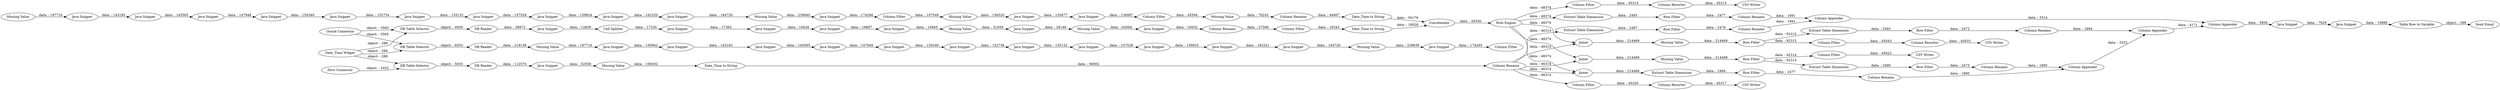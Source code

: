 digraph {
	"-8951860828533720443_109" [label="Column Appender"]
	"-8951860828533720443_300" [label="Rule Engine"]
	"3008878933232351167_278" [label="Java Snippet"]
	"-8951860828533720443_288" [label="Date_Time to String"]
	"8587201310913977396_261" [label="Extract Table Dimension"]
	"8587201310913977396_285" [label="Row Filter"]
	"3008878933232351167_286" [label="Java Snippet"]
	"-5658677684664808712_294" [label="Column Rename"]
	"-8951860828533720443_257" [label="Column Filter"]
	"3008878933232351167_267" [label="Java Snippet"]
	"-3470922088783545992_294" [label="Column Rename"]
	"3008878933232351167_273" [label="Missing Value"]
	"-8951860828533720443_282" [label="Java Snippet"]
	"3008878933232351167_269" [label="Java Snippet"]
	"-8951860828533720443_291" [label=Joiner]
	"-8951860828533720443_310" [label="Column Resorter"]
	"3008878933232351167_284" [label="Missing Value"]
	"3008878933232351167_285" [label="Column Filter"]
	"-8951860828533720443_304" [label="Missing Value"]
	"-8951860828533720443_295" [label="CSV Writer"]
	"-8951860828533720443_280" [label="Missing Value"]
	"3008878933232351167_261" [label="Java Snippet"]
	"-8951860828533720443_79" [label="DB Table Selector"]
	"-8951860828533720443_276" [label="Java Snippet"]
	"3008878933232351167_279" [label="Java Snippet"]
	"-8951860828533720443_204" [label="Table Row to Variable"]
	"-5658677684664808712_285" [label="Row Filter"]
	"-3470922088783545992_261" [label="Extract Table Dimension"]
	"-8951860828533720443_243" [label="Oracle Connector"]
	"-8951860828533720443_298" [label="CSV Writer"]
	"-8951860828533720443_305" [label="Column Filter"]
	"-8951860828533720443_198" [label="Java Snippet"]
	"-8951860828533720443_246" [label="DB Reader"]
	"3008878933232351167_281" [label="Java Snippet"]
	"-8951860828533720443_286" [label=Concatenate]
	"-8951860828533720443_309" [label="Column Filter"]
	"-5658677684664808712_261" [label="Extract Table Dimension"]
	"-8951860828533720443_299" [label="Java Snippet"]
	"-8951860828533720443_287" [label="Column Rename"]
	"-8951860828533720443_205" [label="Send Email"]
	"3008878933232351167_263" [label="Java Snippet"]
	"-8951860828533720443_301" [label=Joiner]
	"3008878933232351167_264" [label="Java Snippet"]
	"-8951860828533720443_244" [label="DB Table Selector"]
	"-8951860828533720443_247" [label="DB Table Selector"]
	"-8951860828533720443_100" [label="Row Filter"]
	"3008878933232351167_266" [label="Java Snippet"]
	"-8951860828533720443_245" [label="DB Reader"]
	"-8951860828533720443_231" [label="Date_Time Widget"]
	"-8951860828533720443_297" [label="Column Resorter"]
	"-8951860828533720443_302" [label=Joiner]
	"3008878933232351167_275" [label="Java Snippet"]
	"-8951860828533720443_98" [label="Row Filter"]
	"3278140700050474506_261" [label="Extract Table Dimension"]
	"3008878933232351167_272" [label="Column Filter"]
	"-8951860828533720443_289" [label="Date_Time to String"]
	"-8951860828533720443_293" [label="Column Resorter"]
	"3278140700050474506_294" [label="Column Rename"]
	"-8951860828533720443_294" [label="Column Filter"]
	"1021848259632781223_294" [label="Column Rename"]
	"-8951860828533720443_270" [label="Java Snippet"]
	"-8951860828533720443_292" [label="Column Rename"]
	"-8951860828533720443_208" [label="CSV Writer"]
	"-8951860828533720443_258" [label="Missing Value"]
	"3008878933232351167_282" [label="Java Snippet"]
	"3008878933232351167_283" [label="Java Snippet"]
	"-3470922088783545992_285" [label="Row Filter"]
	"-8951860828533720443_80" [label="DB Reader"]
	"-8951860828533720443_117" [label="Column Appender"]
	"-8951860828533720443_259" [label="Java Snippet"]
	"5908503338178819170_254" [label="Java Snippet"]
	"3008878933232351167_274" [label="Java Snippet"]
	"-8951860828533720443_290" [label="Date_Time to String"]
	"-8951860828533720443_207" [label="CSV Writer"]
	"5908503338178819170_253" [label="Java Snippet"]
	"-8951860828533720443_303" [label="Missing Value"]
	"-8951860828533720443_285" [label="Missing Value"]
	"-8951860828533720443_281" [label="Missing Value"]
	"3008878933232351167_287" [label="Missing Value"]
	"3008878933232351167_280" [label="Java Snippet"]
	"3278140700050474506_285" [label="Row Filter"]
	"-8951860828533720443_284" [label="Column Rename"]
	"3008878933232351167_262" [label="Java Snippet"]
	"3008878933232351167_271" [label="Java Snippet"]
	"5908503338178819170_251" [label="Java Snippet"]
	"-8951860828533720443_279" [label="Column Filter"]
	"-8951860828533720443_68" [label="Hive Connector"]
	"3008878933232351167_265" [label="Java Snippet"]
	"1021848259632781223_285" [label="Row Filter"]
	"-8951860828533720443_296" [label="Column Filter"]
	"3008878933232351167_260" [label="Java Snippet"]
	"5908503338178819170_252" [label="Java Snippet"]
	"-8951860828533720443_250" [label="Cell Splitter"]
	"-8951860828533720443_278" [label="Java Snippet"]
	"3008878933232351167_268" [label="Java Snippet"]
	"-8951860828533720443_277" [label="Missing Value"]
	"-8951860828533720443_120" [label="Java Snippet"]
	"3008878933232351167_277" [label="Java Snippet"]
	"-8951860828533720443_248" [label="Java Snippet"]
	"-8951860828533720443_116" [label="Column Appender"]
	"5908503338178819170_255" [label="Missing Value"]
	"-8951860828533720443_110" [label="Column Appender"]
	"8587201310913977396_294" [label="Column Rename"]
	"1021848259632781223_261" [label="Extract Table Dimension"]
	"3008878933232351167_276" [label="Java Snippet"]
	"-5658677684664808712_261" -> "-5658677684664808712_285" [label="data: : 2490"]
	"3008878933232351167_271" -> "3008878933232351167_272" [label="data: : 174265"]
	"-8951860828533720443_100" -> "8587201310913977396_261" [label="data: : 92315"]
	"-8951860828533720443_244" -> "-8951860828533720443_245" [label="object: : 4930"]
	"-8951860828533720443_304" -> "-8951860828533720443_100" [label="data: : 214469"]
	"-8951860828533720443_291" -> "3278140700050474506_261" [label="data: : 214468"]
	"-5658677684664808712_294" -> "-8951860828533720443_109" [label="data: : 1895"]
	"-8951860828533720443_300" -> "-8951860828533720443_302" [label="data: : 48374"]
	"-8951860828533720443_302" -> "-8951860828533720443_303" [label="data: : 214469"]
	"3008878933232351167_277" -> "3008878933232351167_278" [label="data: : 150340"]
	"3008878933232351167_268" -> "3008878933232351167_267" [label="data: : 157528"]
	"-8951860828533720443_278" -> "-8951860828533720443_279" [label="data: : 136087"]
	"-8951860828533720443_100" -> "-8951860828533720443_309" [label="data: : 92315"]
	"-8951860828533720443_243" -> "-8951860828533720443_244" [label="object: : 3565"]
	"5908503338178819170_252" -> "5908503338178819170_253" [label="data: : 18428"]
	"-8951860828533720443_299" -> "-8951860828533720443_285" [label="data: : 52558"]
	"3008878933232351167_275" -> "3008878933232351167_276" [label="data: : 145565"]
	"-8951860828533720443_198" -> "-8951860828533720443_204" [label="data: : 10880"]
	"-8951860828533720443_258" -> "-8951860828533720443_259" [label="data: : 197716"]
	"3008878933232351167_274" -> "3008878933232351167_275" [label="data: : 143185"]
	"-8951860828533720443_231" -> "-8951860828533720443_79" [label="object: : 288"]
	"-8951860828533720443_117" -> "-8951860828533720443_120" [label="data: : 5856"]
	"-8951860828533720443_246" -> "-8951860828533720443_258" [label="data: : 218138"]
	"-8951860828533720443_98" -> "-8951860828533720443_305" [label="data: : 92314"]
	"-8951860828533720443_297" -> "-8951860828533720443_298" [label="data: : 45317"]
	"3008878933232351167_266" -> "3008878933232351167_273" [label="data: : 164720"]
	"-8951860828533720443_300" -> "-8951860828533720443_301" [label="data: : 48374"]
	"3278140700050474506_261" -> "3278140700050474506_285" [label="data: : 2494"]
	"-8951860828533720443_245" -> "-8951860828533720443_248" [label="data: : 39972"]
	"-8951860828533720443_243" -> "-8951860828533720443_247" [label="object: : 3565"]
	"-8951860828533720443_270" -> "-8951860828533720443_278" [label="data: : 135677"]
	"-8951860828533720443_286" -> "-8951860828533720443_300" [label="data: : 45530"]
	"-3470922088783545992_285" -> "-3470922088783545992_294" [label="data: : 2477"]
	"3008878933232351167_278" -> "3008878933232351167_279" [label="data: : 152734"]
	"-8951860828533720443_257" -> "-8951860828533720443_288" [label="data: : 16343"]
	"3008878933232351167_265" -> "3008878933232351167_268" [label="data: : 155132"]
	"-8951860828533720443_290" -> "-8951860828533720443_292" [label="data: : 56002"]
	"-8951860828533720443_292" -> "1021848259632781223_261" [label="data: : 46314"]
	"-8951860828533720443_300" -> "-3470922088783545992_261" [label="data: : 48374"]
	"-8951860828533720443_293" -> "-8951860828533720443_295" [label="data: : 45315"]
	"-8951860828533720443_294" -> "-8951860828533720443_293" [label="data: : 45315"]
	"-8951860828533720443_277" -> "-8951860828533720443_270" [label="data: : 156520"]
	"-8951860828533720443_120" -> "-8951860828533720443_198" [label="data: : 7629"]
	"5908503338178819170_251" -> "5908503338178819170_252" [label="data: : 17365"]
	"-8951860828533720443_303" -> "-8951860828533720443_98" [label="data: : 214468"]
	"3008878933232351167_276" -> "3008878933232351167_277" [label="data: : 147948"]
	"-8951860828533720443_292" -> "-8951860828533720443_302" [label="data: : 46314"]
	"5908503338178819170_253" -> "5908503338178819170_254" [label="data: : 18887"]
	"5908503338178819170_254" -> "5908503338178819170_255" [label="data: : 19465"]
	"-8951860828533720443_300" -> "-8951860828533720443_291" [label="data: : 48374"]
	"-8951860828533720443_247" -> "-8951860828533720443_246" [label="object: : 6553"]
	"-8951860828533720443_231" -> "-8951860828533720443_244" [label="object: : 288"]
	"3008878933232351167_262" -> "3008878933232351167_263" [label="data: : 147949"]
	"-8951860828533720443_248" -> "-8951860828533720443_250" [label="data: : 12830"]
	"3008878933232351167_280" -> "3008878933232351167_281" [label="data: : 157528"]
	"1021848259632781223_261" -> "1021848259632781223_285" [label="data: : 2497"]
	"3008878933232351167_284" -> "3008878933232351167_274" [label="data: : 197716"]
	"-8951860828533720443_292" -> "-8951860828533720443_291" [label="data: : 46314"]
	"-8951860828533720443_305" -> "-8951860828533720443_207" [label="data: : 45022"]
	"-8951860828533720443_276" -> "-8951860828533720443_281" [label="data: : 29146"]
	"3278140700050474506_294" -> "-8951860828533720443_109" [label="data: : 1895"]
	"-8951860828533720443_280" -> "-8951860828533720443_287" [label="data: : 76243"]
	"3008878933232351167_269" -> "3008878933232351167_266" [label="data: : 162321"]
	"-8951860828533720443_116" -> "-8951860828533720443_117" [label="data: : 3314"]
	"3008878933232351167_264" -> "3008878933232351167_265" [label="data: : 152736"]
	"3008878933232351167_260" -> "3008878933232351167_261" [label="data: : 143183"]
	"-8951860828533720443_282" -> "-8951860828533720443_284" [label="data: : 33632"]
	"-8951860828533720443_292" -> "-8951860828533720443_301" [label="data: : 46314"]
	"3008878933232351167_279" -> "3008878933232351167_280" [label="data: : 155132"]
	"3008878933232351167_286" -> "3008878933232351167_285" [label="data: : 174266"]
	"3008878933232351167_261" -> "3008878933232351167_262" [label="data: : 145565"]
	"-8951860828533720443_287" -> "-8951860828533720443_289" [label="data: : 44067"]
	"-3470922088783545992_261" -> "-3470922088783545992_285" [label="data: : 2493"]
	"-3470922088783545992_294" -> "-8951860828533720443_116" [label="data: : 1891"]
	"3008878933232351167_263" -> "3008878933232351167_264" [label="data: : 150340"]
	"-5658677684664808712_285" -> "-5658677684664808712_294" [label="data: : 2473"]
	"-8951860828533720443_231" -> "-8951860828533720443_247" [label="object: : 288"]
	"3008878933232351167_267" -> "3008878933232351167_269" [label="data: : 159925"]
	"-8951860828533720443_250" -> "5908503338178819170_251" [label="data: : 17230"]
	"3008878933232351167_287" -> "3008878933232351167_286" [label="data: : 239640"]
	"3008878933232351167_281" -> "3008878933232351167_282" [label="data: : 159924"]
	"8587201310913977396_261" -> "8587201310913977396_285" [label="data: : 2493"]
	"8587201310913977396_285" -> "8587201310913977396_294" [label="data: : 2472"]
	"-8951860828533720443_288" -> "-8951860828533720443_286" [label="data: : 18028"]
	"3008878933232351167_273" -> "3008878933232351167_271" [label="data: : 239639"]
	"8587201310913977396_294" -> "-8951860828533720443_110" [label="data: : 1894"]
	"5908503338178819170_255" -> "-8951860828533720443_276" [label="data: : 51650"]
	"-8951860828533720443_296" -> "-8951860828533720443_297" [label="data: : 45320"]
	"3008878933232351167_283" -> "3008878933232351167_287" [label="data: : 164720"]
	"-8951860828533720443_300" -> "-8951860828533720443_294" [label="data: : 48374"]
	"-8951860828533720443_110" -> "-8951860828533720443_117" [label="data: : 4171"]
	"-8951860828533720443_109" -> "-8951860828533720443_110" [label="data: : 3322"]
	"-8951860828533720443_301" -> "-8951860828533720443_304" [label="data: : 214469"]
	"1021848259632781223_285" -> "1021848259632781223_294" [label="data: : 2476"]
	"-8951860828533720443_68" -> "-8951860828533720443_79" [label="object: : 3453"]
	"-8951860828533720443_279" -> "-8951860828533720443_280" [label="data: : 45594"]
	"3278140700050474506_285" -> "3278140700050474506_294" [label="data: : 2477"]
	"-8951860828533720443_98" -> "-5658677684664808712_261" [label="data: : 92314"]
	"-8951860828533720443_284" -> "-8951860828533720443_257" [label="data: : 27568"]
	"-8951860828533720443_309" -> "-8951860828533720443_310" [label="data: : 45043"]
	"-8951860828533720443_204" -> "-8951860828533720443_205" [label="object: : 288"]
	"3008878933232351167_282" -> "3008878933232351167_283" [label="data: : 162320"]
	"-8951860828533720443_79" -> "-8951860828533720443_80" [label="object: : 5035"]
	"3008878933232351167_285" -> "-8951860828533720443_277" [label="data: : 107549"]
	"1021848259632781223_294" -> "-8951860828533720443_116" [label="data: : 1891"]
	"-8951860828533720443_259" -> "3008878933232351167_260" [label="data: : 150942"]
	"-8951860828533720443_292" -> "-8951860828533720443_296" [label="data: : 46314"]
	"-8951860828533720443_285" -> "-8951860828533720443_290" [label="data: : 106302"]
	"-8951860828533720443_80" -> "-8951860828533720443_299" [label="data: : 112570"]
	"-8951860828533720443_281" -> "-8951860828533720443_282" [label="data: : 62694"]
	"-8951860828533720443_289" -> "-8951860828533720443_286" [label="data: : 50176"]
	"-8951860828533720443_310" -> "-8951860828533720443_208" [label="data: : 45033"]
	rankdir=LR
}
